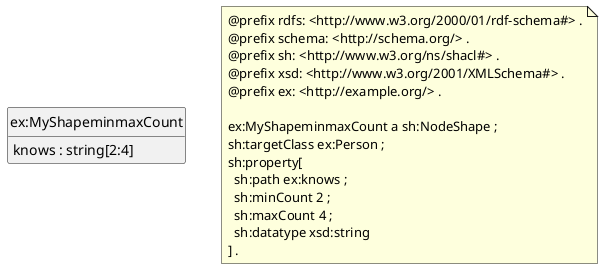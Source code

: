 @startuml
class "ex:MyShapeminmaxCount" 
"ex:MyShapeminmaxCount" : knows : string[2:4]

note as N1
@prefix rdfs: <http://www.w3.org/2000/01/rdf-schema#> .
@prefix schema: <http://schema.org/> .
@prefix sh: <http://www.w3.org/ns/shacl#> .
@prefix xsd: <http://www.w3.org/2001/XMLSchema#> .
@prefix ex: <http://example.org/> .

ex:MyShapeminmaxCount a sh:NodeShape ;
sh:targetClass ex:Person ;
sh:property[
  sh:path ex:knows ;
  sh:minCount 2 ;
  sh:maxCount 4 ;
  sh:datatype xsd:string
] .
end note

hide circle
hide empty members
@enduml